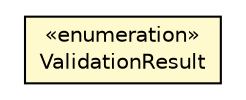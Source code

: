 #!/usr/local/bin/dot
#
# Class diagram 
# Generated by UMLGraph version R5_6-24-gf6e263 (http://www.umlgraph.org/)
#

digraph G {
	edge [fontname="Helvetica",fontsize=10,labelfontname="Helvetica",labelfontsize=10];
	node [fontname="Helvetica",fontsize=10,shape=plaintext];
	nodesep=0.25;
	ranksep=0.5;
	// com.orientechnologies.orient.core.tx.ValidationResult
	c8376037 [label=<<table title="com.orientechnologies.orient.core.tx.ValidationResult" border="0" cellborder="1" cellspacing="0" cellpadding="2" port="p" bgcolor="lemonChiffon" href="./ValidationResult.html">
		<tr><td><table border="0" cellspacing="0" cellpadding="1">
<tr><td align="center" balign="center"> &#171;enumeration&#187; </td></tr>
<tr><td align="center" balign="center"> ValidationResult </td></tr>
		</table></td></tr>
		</table>>, URL="./ValidationResult.html", fontname="Helvetica", fontcolor="black", fontsize=10.0];
}

